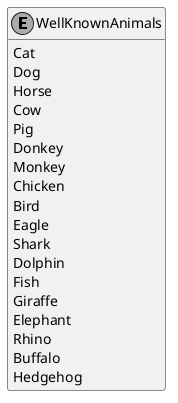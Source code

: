 ﻿@startuml
skinparam monochrome true
hide empty members

enum WellKnownAnimals {
    Cat
    Dog
    Horse
    Cow
    Pig
    Donkey
    Monkey
    Chicken
    Bird
    Eagle
    Shark
    Dolphin
    Fish
    Giraffe
    Elephant
    Rhino
    Buffalo
    Hedgehog
}

@enduml
